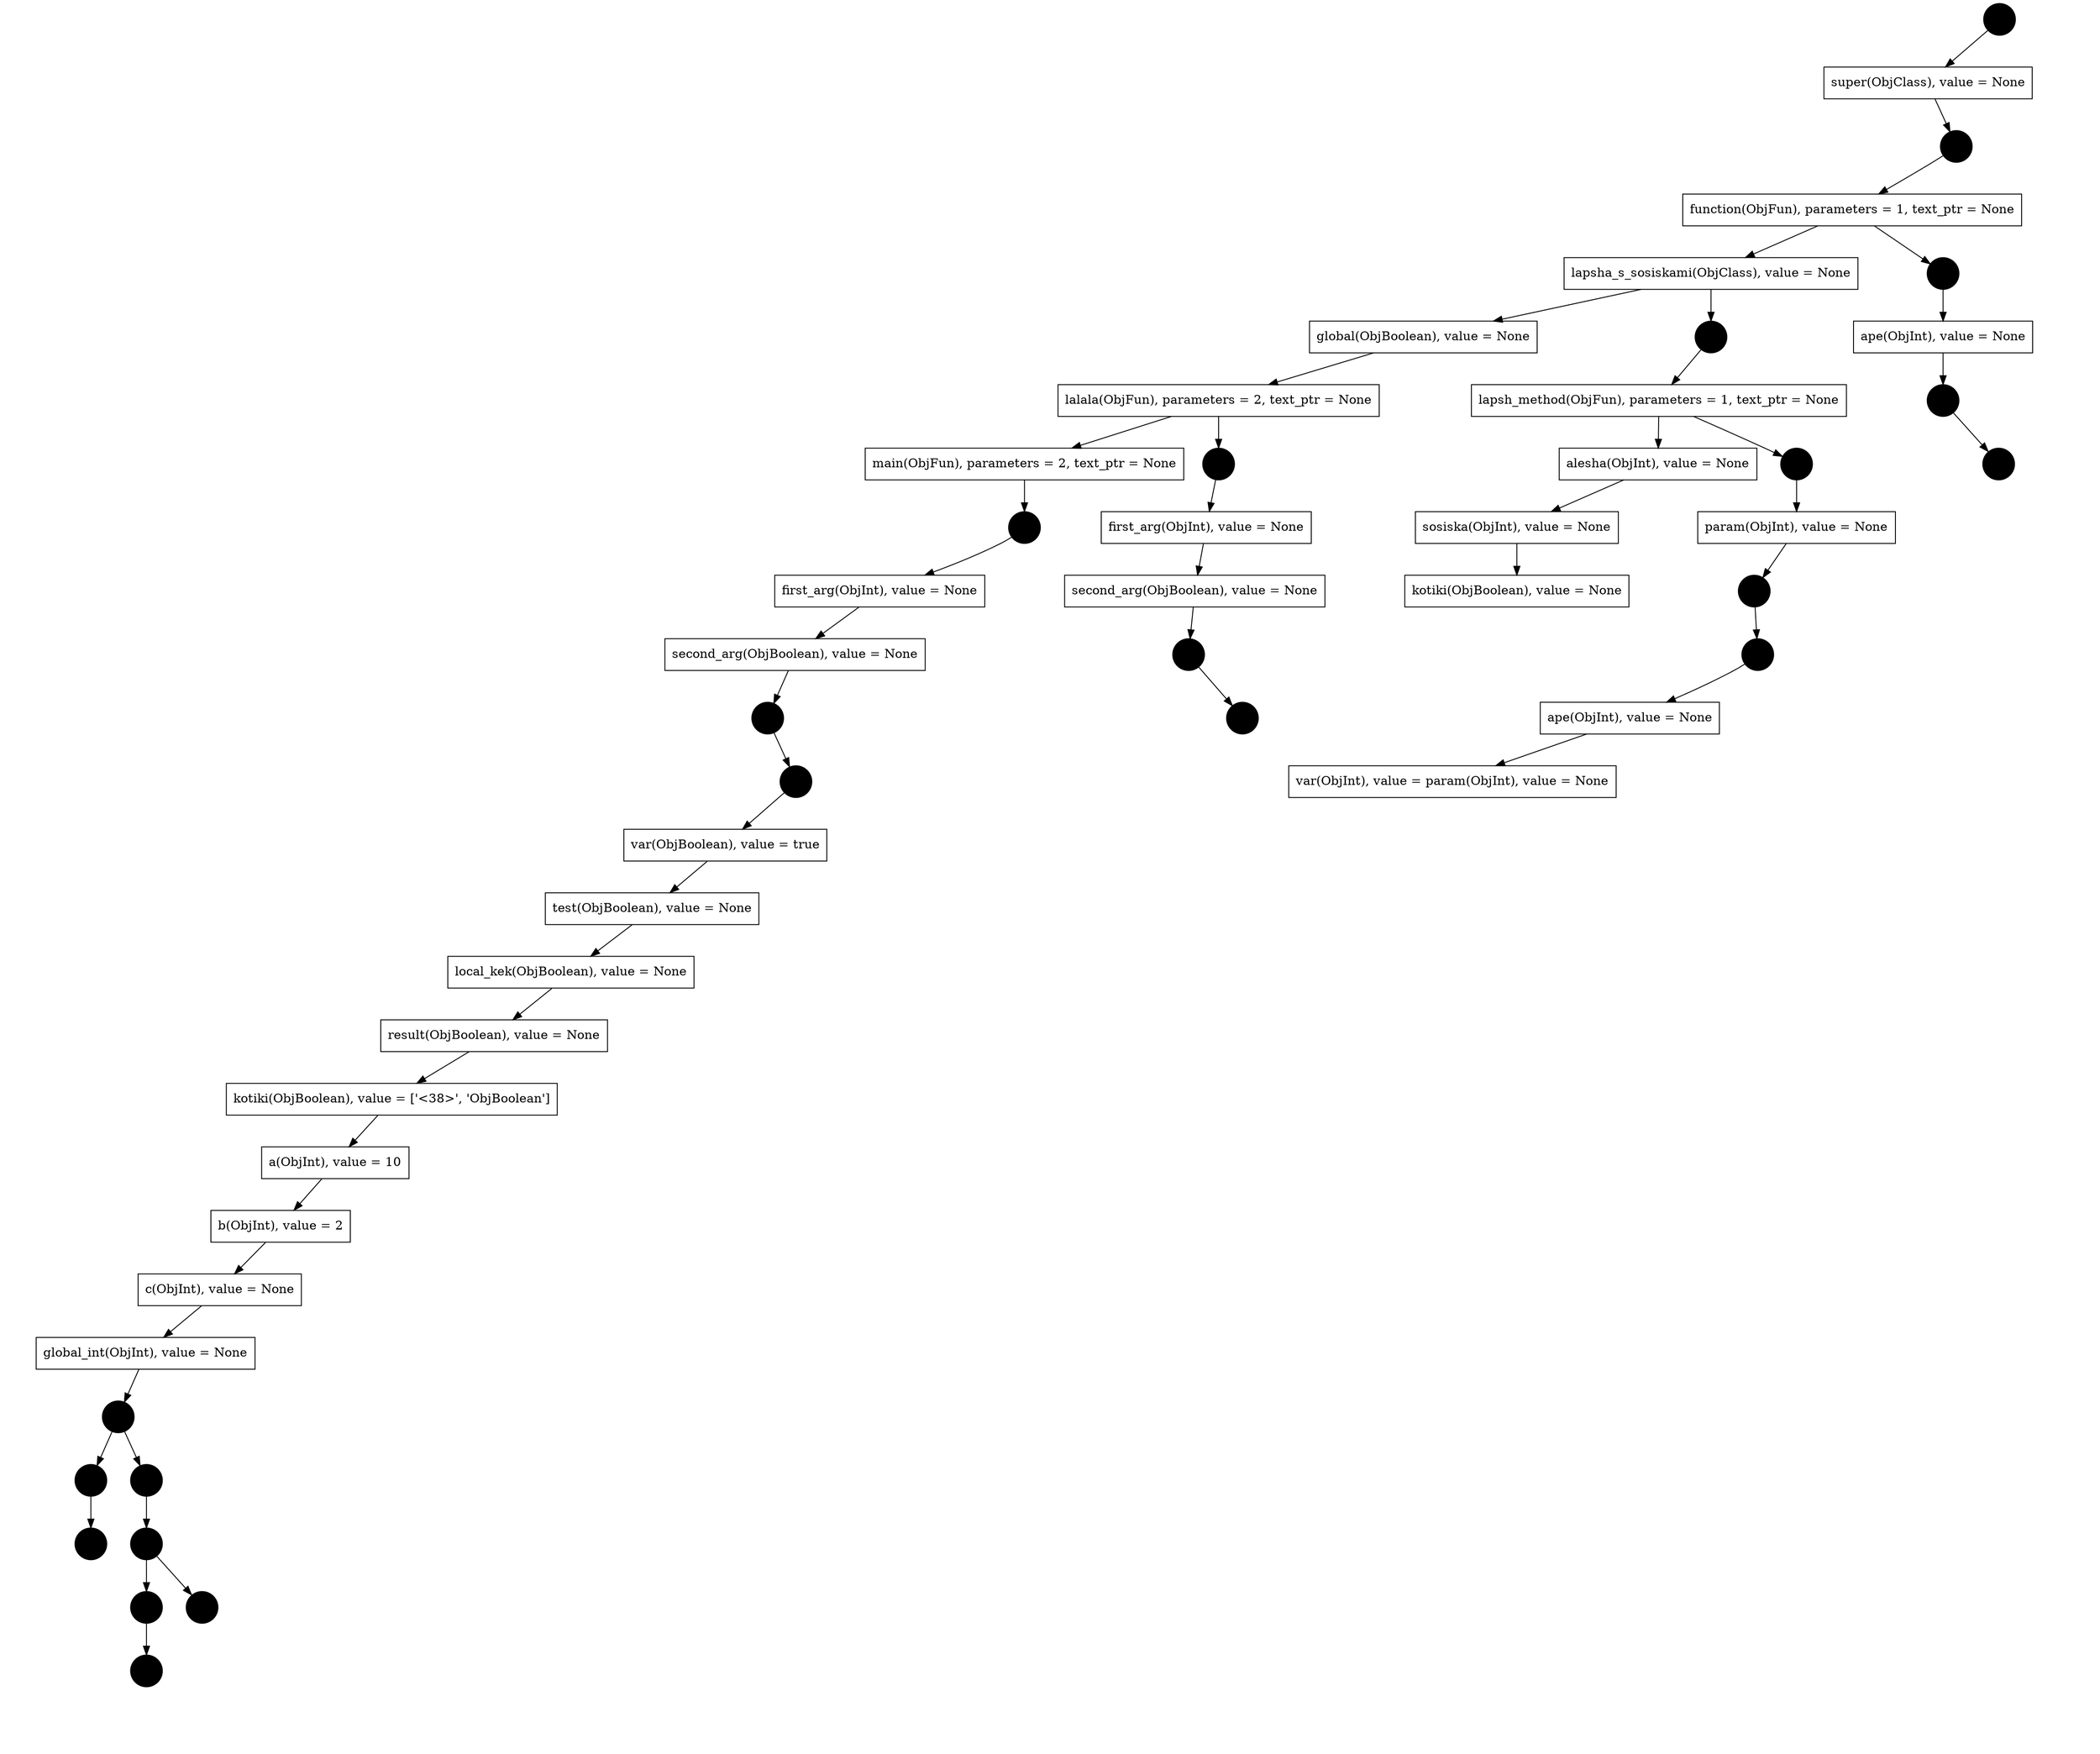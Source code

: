digraph b_tree {graph [ordering="out"];  N2215906186912 [label="", shape="circle", fixedsize="true", size="12.4", style="filled", fillcolor="black"];  N2215906187080 [label="super(ObjClass), value = None", shape="box"]; 926560 [label="C", style=invis]; N2215906187080 -> 926560 [style=invis];  N2215906187136 [label="", shape="circle", fixedsize="true", size="12.4", style="filled", fillcolor="black"];  N2215906187248 [label="function(ObjFun), parameters = 1, text_ptr = None", shape="box"];  N2215906187920 [label="lapsha_s_sosiskami(ObjClass), value = None", shape="box"];  N2215906259408 [label="global(ObjBoolean), value = None", shape="box"];  N2215906189208 [label="lalala(ObjFun), parameters = 2, text_ptr = None", shape="box"];  N2215906260304 [label="main(ObjFun), parameters = 2, text_ptr = None", shape="box"]; 926561 [label="C", style=invis]; N2215906260304 -> 926561 [style=invis];  N2215906260360 [label="", shape="circle", fixedsize="true", size="12.4", style="filled", fillcolor="black"];  N2215906260192 [label="first_arg(ObjInt), value = None", shape="box"];  N2215906260472 [label="second_arg(ObjBoolean), value = None", shape="box"];  N2215906260528 [label="", shape="circle", fixedsize="true", size="12.4", style="filled", fillcolor="black"]; 926562 [label="C", style=invis]; N2215906260528 -> 926562 [style=invis];  N2215906260640 [label="", shape="circle", fixedsize="true", size="12.4", style="filled", fillcolor="black"];  N2215906261256 [label="var(ObjBoolean), value = true", shape="box"];  N2215906261312 [label="test(ObjBoolean), value = None", shape="box"];  N2215906261480 [label="local_kek(ObjBoolean), value = None", shape="box"];  N2215906261536 [label="result(ObjBoolean), value = None", shape="box"];  N2215906261704 [label="kotiki(ObjBoolean), value = ['<38>', 'ObjBoolean']", shape="box"];  N2215906261816 [label="a(ObjInt), value = 10", shape="box"];  N2215906261760 [label="b(ObjInt), value = 2", shape="box"];  N2215906261872 [label="c(ObjInt), value = None", shape="box"];  N2215906262040 [label="global_int(ObjInt), value = None", shape="box"];  N2215906262488 [label="", shape="circle", fixedsize="true", size="12.4", style="filled", fillcolor="black"];  N2215906280448 [label="", shape="circle", fixedsize="true", size="12.4", style="filled", fillcolor="black"]; 926563 [label="C", style=invis]; N2215906280448 -> 926563 [style=invis];  N2215906280560 [label="", shape="circle", fixedsize="true", size="12.4", style="filled", fillcolor="black"]; 926564 [label="C", style=invis]; N2215906280560 -> 926564 [style=invis]; 926565 [label="C", style=invis]; N2215906280560 -> 926565 [style=invis];  N2215906280448 -> N2215906280560 ;  N2215906262488 -> N2215906280448 ;  N2215906279496 [label="", shape="circle", fixedsize="true", size="12.4", style="filled", fillcolor="black"];  N2215906279664 [label="", shape="circle", fixedsize="true", size="12.4", style="filled", fillcolor="black"];  N2215906279944 [label="", shape="circle", fixedsize="true", size="12.4", style="filled", fillcolor="black"]; 926566 [label="C", style=invis]; N2215906279944 -> 926566 [style=invis];  N2215906280168 [label="", shape="circle", fixedsize="true", size="12.4", style="filled", fillcolor="black"]; 926567 [label="C", style=invis]; N2215906280168 -> 926567 [style=invis]; 926568 [label="C", style=invis]; N2215906280168 -> 926568 [style=invis];  N2215906279944 -> N2215906280168 ;  N2215906279664 -> N2215906279944 ;  N2215906279832 [label="", shape="circle", fixedsize="true", size="12.4", style="filled", fillcolor="black"]; 926569 [label="C", style=invis]; N2215906279832 -> 926569 [style=invis]; 926570 [label="C", style=invis]; N2215906279832 -> 926570 [style=invis];  N2215906279664 -> N2215906279832 ;  N2215906279496 -> N2215906279664 ; 926571 [label="C", style=invis]; N2215906279496 -> 926571 [style=invis];  N2215906262488 -> N2215906279496 ;  N2215906262040 -> N2215906262488 ; 926572 [label="C", style=invis]; N2215906262040 -> 926572 [style=invis];  N2215906261872 -> N2215906262040 ; 926573 [label="C", style=invis]; N2215906261872 -> 926573 [style=invis];  N2215906261760 -> N2215906261872 ; 926574 [label="C", style=invis]; N2215906261760 -> 926574 [style=invis];  N2215906261816 -> N2215906261760 ; 926575 [label="C", style=invis]; N2215906261816 -> 926575 [style=invis];  N2215906261704 -> N2215906261816 ; 926576 [label="C", style=invis]; N2215906261704 -> 926576 [style=invis];  N2215906261536 -> N2215906261704 ; 926577 [label="C", style=invis]; N2215906261536 -> 926577 [style=invis];  N2215906261480 -> N2215906261536 ; 926578 [label="C", style=invis]; N2215906261480 -> 926578 [style=invis];  N2215906261312 -> N2215906261480 ; 926579 [label="C", style=invis]; N2215906261312 -> 926579 [style=invis];  N2215906261256 -> N2215906261312 ; 926580 [label="C", style=invis]; N2215906261256 -> 926580 [style=invis];  N2215906260640 -> N2215906261256 ; 926581 [label="C", style=invis]; N2215906260640 -> 926581 [style=invis];  N2215906260528 -> N2215906260640 ;  N2215906260472 -> N2215906260528 ; 926582 [label="C", style=invis]; N2215906260472 -> 926582 [style=invis];  N2215906260192 -> N2215906260472 ; 926583 [label="C", style=invis]; N2215906260192 -> 926583 [style=invis];  N2215906260360 -> N2215906260192 ; 926584 [label="C", style=invis]; N2215906260360 -> 926584 [style=invis];  N2215906260304 -> N2215906260360 ;  N2215906189208 -> N2215906260304 ;  N2215906259632 [label="", shape="circle", fixedsize="true", size="12.4", style="filled", fillcolor="black"];  N2215906259240 [label="first_arg(ObjInt), value = None", shape="box"];  N2215906259744 [label="second_arg(ObjBoolean), value = None", shape="box"];  N2215906259800 [label="", shape="circle", fixedsize="true", size="12.4", style="filled", fillcolor="black"]; 926585 [label="C", style=invis]; N2215906259800 -> 926585 [style=invis];  N2215906259912 [label="", shape="circle", fixedsize="true", size="12.4", style="filled", fillcolor="black"]; 926586 [label="C", style=invis]; N2215906259912 -> 926586 [style=invis]; 926587 [label="C", style=invis]; N2215906259912 -> 926587 [style=invis];  N2215906259800 -> N2215906259912 ;  N2215906259744 -> N2215906259800 ; 926588 [label="C", style=invis]; N2215906259744 -> 926588 [style=invis];  N2215906259240 -> N2215906259744 ; 926589 [label="C", style=invis]; N2215906259240 -> 926589 [style=invis];  N2215906259632 -> N2215906259240 ; 926590 [label="C", style=invis]; N2215906259632 -> 926590 [style=invis];  N2215906189208 -> N2215906259632 ;  N2215906259408 -> N2215906189208 ; 926591 [label="C", style=invis]; N2215906259408 -> 926591 [style=invis];  N2215906187920 -> N2215906259408 ;  N2215906187976 [label="", shape="circle", fixedsize="true", size="12.4", style="filled", fillcolor="black"];  N2215906188200 [label="lapsh_method(ObjFun), parameters = 1, text_ptr = None", shape="box"];  N2215906189040 [label="alesha(ObjInt), value = None", shape="box"];  N2215906259072 [label="sosiska(ObjInt), value = None", shape="box"];  N2215906188760 [label="kotiki(ObjBoolean), value = None", shape="box"]; 926592 [label="C", style=invis]; N2215906188760 -> 926592 [style=invis]; 926593 [label="C", style=invis]; N2215906188760 -> 926593 [style=invis];  N2215906259072 -> N2215906188760 ; 926594 [label="C", style=invis]; N2215906259072 -> 926594 [style=invis];  N2215906189040 -> N2215906259072 ; 926595 [label="C", style=invis]; N2215906189040 -> 926595 [style=invis];  N2215906188200 -> N2215906189040 ;  N2215906188256 [label="", shape="circle", fixedsize="true", size="12.4", style="filled", fillcolor="black"];  N2215906188368 [label="param(ObjInt), value = None", shape="box"];  N2215906188536 [label="", shape="circle", fixedsize="true", size="12.4", style="filled", fillcolor="black"]; 926596 [label="C", style=invis]; N2215906188536 -> 926596 [style=invis];  N2215906188592 [label="", shape="circle", fixedsize="true", size="12.4", style="filled", fillcolor="black"];  N2215906188984 [label="ape(ObjInt), value = None", shape="box"];  N2215906189152 [label="var(ObjInt), value = param(ObjInt), value = None", shape="box"]; 926597 [label="C", style=invis]; N2215906189152 -> 926597 [style=invis]; 926598 [label="C", style=invis]; N2215906189152 -> 926598 [style=invis];  N2215906188984 -> N2215906189152 ; 926599 [label="C", style=invis]; N2215906188984 -> 926599 [style=invis];  N2215906188592 -> N2215906188984 ; 926600 [label="C", style=invis]; N2215906188592 -> 926600 [style=invis];  N2215906188536 -> N2215906188592 ;  N2215906188368 -> N2215906188536 ; 926601 [label="C", style=invis]; N2215906188368 -> 926601 [style=invis];  N2215906188256 -> N2215906188368 ; 926602 [label="C", style=invis]; N2215906188256 -> 926602 [style=invis];  N2215906188200 -> N2215906188256 ;  N2215906187976 -> N2215906188200 ; 926603 [label="C", style=invis]; N2215906187976 -> 926603 [style=invis];  N2215906187920 -> N2215906187976 ;  N2215906187248 -> N2215906187920 ;  N2215906187360 [label="", shape="circle", fixedsize="true", size="12.4", style="filled", fillcolor="black"];  N2215906187472 [label="ape(ObjInt), value = None", shape="box"];  N2215906187640 [label="", shape="circle", fixedsize="true", size="12.4", style="filled", fillcolor="black"]; 926604 [label="C", style=invis]; N2215906187640 -> 926604 [style=invis];  N2215906187696 [label="", shape="circle", fixedsize="true", size="12.4", style="filled", fillcolor="black"]; 926605 [label="C", style=invis]; N2215906187696 -> 926605 [style=invis]; 926606 [label="C", style=invis]; N2215906187696 -> 926606 [style=invis];  N2215906187640 -> N2215906187696 ;  N2215906187472 -> N2215906187640 ; 926607 [label="C", style=invis]; N2215906187472 -> 926607 [style=invis];  N2215906187360 -> N2215906187472 ; 926608 [label="C", style=invis]; N2215906187360 -> 926608 [style=invis];  N2215906187248 -> N2215906187360 ;  N2215906187136 -> N2215906187248 ; 926609 [label="C", style=invis]; N2215906187136 -> 926609 [style=invis];  N2215906187080 -> N2215906187136 ;  N2215906186912 -> N2215906187080 ; 926610 [label="C", style=invis]; N2215906186912 -> 926610 [style=invis];}